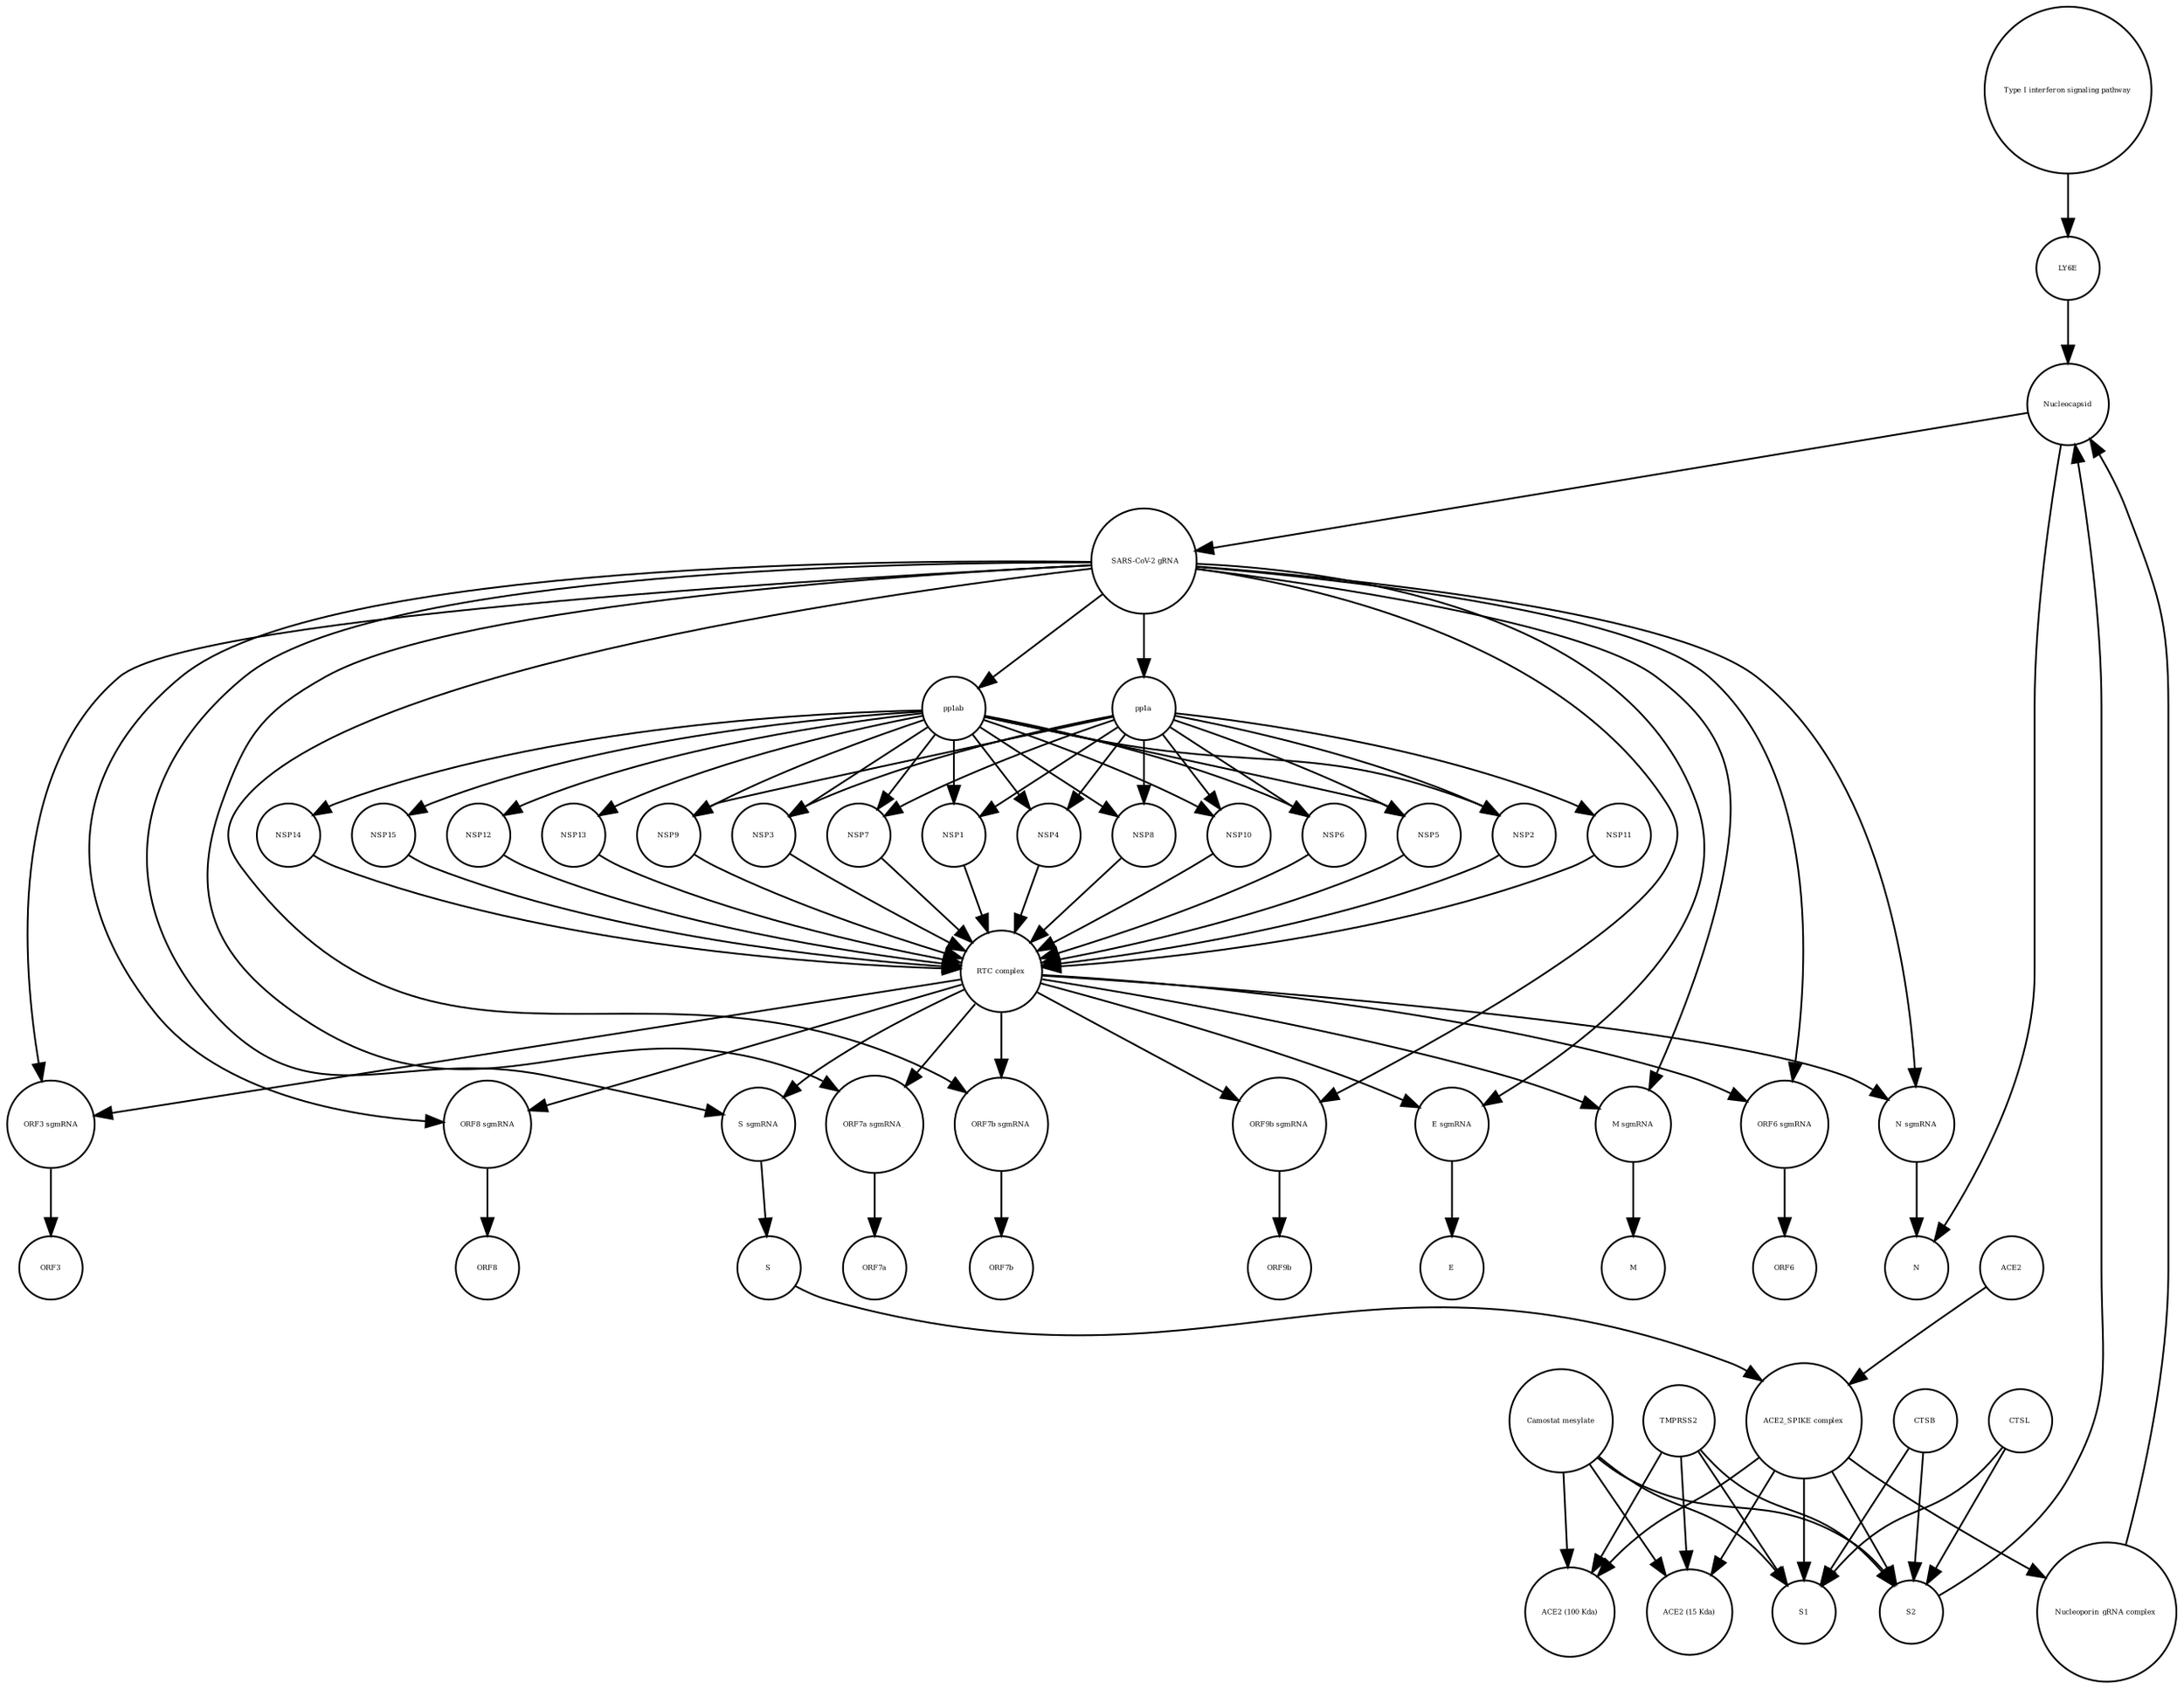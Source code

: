 strict digraph  {
"Type I interferon signaling pathway" [annotation="", bipartite=0, cls=phenotype, fontsize=4, label="Type I interferon signaling pathway", shape=circle];
LY6E [annotation="", bipartite=0, cls=macromolecule, fontsize=4, label=LY6E, shape=circle];
NSP4 [annotation="", bipartite=0, cls=macromolecule, fontsize=4, label=NSP4, shape=circle];
"Camostat mesylate" [annotation="urn_miriam_pubchem.compound_2536", bipartite=0, cls="simple chemical", fontsize=4, label="Camostat mesylate", shape=circle];
"N sgmRNA" [annotation="", bipartite=0, cls="nucleic acid feature", fontsize=4, label="N sgmRNA", shape=circle];
NSP8 [annotation="", bipartite=0, cls=macromolecule, fontsize=4, label=NSP8, shape=circle];
NSP10 [annotation="", bipartite=0, cls=macromolecule, fontsize=4, label=NSP10, shape=circle];
"ACE2 (100 Kda)" [annotation="", bipartite=0, cls=macromolecule, fontsize=4, label="ACE2 (100 Kda)", shape=circle];
"M sgmRNA" [annotation="", bipartite=0, cls="nucleic acid feature", fontsize=4, label="M sgmRNA", shape=circle];
NSP6 [annotation="", bipartite=0, cls=macromolecule, fontsize=4, label=NSP6, shape=circle];
"ORF6 sgmRNA" [annotation="", bipartite=0, cls="nucleic acid feature", fontsize=4, label="ORF6 sgmRNA", shape=circle];
NSP11 [annotation="", bipartite=0, cls=macromolecule, fontsize=4, label=NSP11, shape=circle];
CTSB [annotation="", bipartite=0, cls=macromolecule, fontsize=4, label=CTSB, shape=circle];
"S sgmRNA" [annotation="", bipartite=0, cls="nucleic acid feature", fontsize=4, label="S sgmRNA", shape=circle];
ACE2 [annotation="", bipartite=0, cls=macromolecule, fontsize=4, label=ACE2, shape=circle];
CTSL [annotation="", bipartite=0, cls=macromolecule, fontsize=4, label=CTSL, shape=circle];
NSP12 [annotation="", bipartite=0, cls=macromolecule, fontsize=4, label=NSP12, shape=circle];
NSP5 [annotation="", bipartite=0, cls=macromolecule, fontsize=4, label=NSP5, shape=circle];
NSP13 [annotation="", bipartite=0, cls=macromolecule, fontsize=4, label=NSP13, shape=circle];
"ACE2_SPIKE complex" [annotation="", bipartite=0, cls=complex, fontsize=4, label="ACE2_SPIKE complex", shape=circle];
"ORF3 sgmRNA" [annotation="", bipartite=0, cls="nucleic acid feature", fontsize=4, label="ORF3 sgmRNA", shape=circle];
NSP2 [annotation="", bipartite=0, cls=macromolecule, fontsize=4, label=NSP2, shape=circle];
M [annotation="", bipartite=0, cls=macromolecule, fontsize=4, label=M, shape=circle];
pp1a [annotation="", bipartite=0, cls=macromolecule, fontsize=4, label=pp1a, shape=circle];
ORF7b [annotation="", bipartite=0, cls=macromolecule, fontsize=4, label=ORF7b, shape=circle];
ORF7a [annotation="", bipartite=0, cls=macromolecule, fontsize=4, label=ORF7a, shape=circle];
ORF8 [annotation="", bipartite=0, cls=macromolecule, fontsize=4, label=ORF8, shape=circle];
NSP9 [annotation="", bipartite=0, cls=macromolecule, fontsize=4, label=NSP9, shape=circle];
"ORF8 sgmRNA" [annotation="", bipartite=0, cls="nucleic acid feature", fontsize=4, label="ORF8 sgmRNA", shape=circle];
NSP3 [annotation="", bipartite=0, cls=macromolecule, fontsize=4, label=NSP3, shape=circle];
"ORF7a sgmRNA_" [annotation="", bipartite=0, cls="nucleic acid feature", fontsize=4, label="ORF7a sgmRNA_", shape=circle];
NSP14 [annotation="", bipartite=0, cls=macromolecule, fontsize=4, label=NSP14, shape=circle];
NSP7 [annotation="", bipartite=0, cls=macromolecule, fontsize=4, label=NSP7, shape=circle];
NSP15 [annotation="", bipartite=0, cls=macromolecule, fontsize=4, label=NSP15, shape=circle];
N [annotation="", bipartite=0, cls=macromolecule, fontsize=4, label=N, shape=circle];
"ORF7b sgmRNA" [annotation="", bipartite=0, cls="nucleic acid feature", fontsize=4, label="ORF7b sgmRNA", shape=circle];
"RTC complex" [annotation="", bipartite=0, cls=complex, fontsize=4, label="RTC complex", shape=circle];
ORF9b [annotation="", bipartite=0, cls=macromolecule, fontsize=4, label=ORF9b, shape=circle];
Nucleocapsid [annotation="", bipartite=0, cls=complex, fontsize=4, label=Nucleocapsid, shape=circle];
"ORF9b sgmRNA" [annotation="", bipartite=0, cls="nucleic acid feature", fontsize=4, label="ORF9b sgmRNA", shape=circle];
"ACE2 (15 Kda)" [annotation="", bipartite=0, cls=macromolecule, fontsize=4, label="ACE2 (15 Kda)", shape=circle];
S [annotation="", bipartite=0, cls=macromolecule, fontsize=4, label=S, shape=circle];
S2 [annotation="", bipartite=0, cls=macromolecule, fontsize=4, label=S2, shape=circle];
ORF6 [annotation="", bipartite=0, cls=macromolecule, fontsize=4, label=ORF6, shape=circle];
"Nucleoporin_gRNA complex " [annotation="", bipartite=0, cls=complex, fontsize=4, label="Nucleoporin_gRNA complex ", shape=circle];
TMPRSS2 [annotation="", bipartite=0, cls=macromolecule, fontsize=4, label=TMPRSS2, shape=circle];
ORF3 [annotation="", bipartite=0, cls=macromolecule, fontsize=4, label=ORF3, shape=circle];
E [annotation="", bipartite=0, cls=macromolecule, fontsize=4, label=E, shape=circle];
S1 [annotation="", bipartite=0, cls=macromolecule, fontsize=4, label=S1, shape=circle];
NSP1 [annotation="", bipartite=0, cls=macromolecule, fontsize=4, label=NSP1, shape=circle];
" SARS-CoV-2 gRNA" [annotation="", bipartite=0, cls="nucleic acid feature", fontsize=4, label=" SARS-CoV-2 gRNA", shape=circle];
pp1ab [annotation="", bipartite=0, cls=macromolecule, fontsize=4, label=pp1ab, shape=circle];
"E sgmRNA" [annotation="", bipartite=0, cls="nucleic acid feature", fontsize=4, label="E sgmRNA", shape=circle];
"Type I interferon signaling pathway" -> LY6E  [annotation="", interaction_type=stimulation];
LY6E -> Nucleocapsid  [annotation="urn_miriam_doi_10.1101%2F2020.03.05.979260|urn_miriam_doi_10.1101%2F2020.04.02.021469", interaction_type=inhibition];
NSP4 -> "RTC complex"  [annotation="", interaction_type=production];
"Camostat mesylate" -> "ACE2 (100 Kda)"  [annotation="urn_miriam_pubmed_32142651|urn_miriam_pubmed_32094589|urn_miriam_pubmed_24227843", interaction_type=inhibition];
"Camostat mesylate" -> S2  [annotation="urn_miriam_pubmed_32142651|urn_miriam_pubmed_32094589|urn_miriam_pubmed_24227843", interaction_type=inhibition];
"Camostat mesylate" -> "ACE2 (15 Kda)"  [annotation="urn_miriam_pubmed_32142651|urn_miriam_pubmed_32094589|urn_miriam_pubmed_24227843", interaction_type=inhibition];
"Camostat mesylate" -> S1  [annotation="urn_miriam_pubmed_32142651|urn_miriam_pubmed_32094589|urn_miriam_pubmed_24227843", interaction_type=inhibition];
"N sgmRNA" -> N  [annotation="", interaction_type=production];
NSP8 -> "RTC complex"  [annotation="", interaction_type=production];
NSP10 -> "RTC complex"  [annotation="", interaction_type=production];
"M sgmRNA" -> M  [annotation="", interaction_type=production];
NSP6 -> "RTC complex"  [annotation="", interaction_type=production];
"ORF6 sgmRNA" -> ORF6  [annotation="", interaction_type=production];
NSP11 -> "RTC complex"  [annotation="", interaction_type=production];
CTSB -> S2  [annotation=urn_miriam_pubmed_32142651, interaction_type=catalysis];
CTSB -> S1  [annotation=urn_miriam_pubmed_32142651, interaction_type=catalysis];
"S sgmRNA" -> S  [annotation="", interaction_type=production];
ACE2 -> "ACE2_SPIKE complex"  [annotation="", interaction_type=production];
CTSL -> S2  [annotation=urn_miriam_pubmed_32142651, interaction_type=catalysis];
CTSL -> S1  [annotation=urn_miriam_pubmed_32142651, interaction_type=catalysis];
NSP12 -> "RTC complex"  [annotation="", interaction_type=production];
NSP5 -> "RTC complex"  [annotation="", interaction_type=production];
NSP13 -> "RTC complex"  [annotation="", interaction_type=production];
"ACE2_SPIKE complex" -> S2  [annotation="", interaction_type=production];
"ACE2_SPIKE complex" -> S1  [annotation="", interaction_type=production];
"ACE2_SPIKE complex" -> "Nucleoporin_gRNA complex "  [annotation="urn_miriam_pubmed_32142651|urn_miriam_pubmed_32094589", interaction_type=stimulation];
"ACE2_SPIKE complex" -> "ACE2 (100 Kda)"  [annotation="", interaction_type=production];
"ACE2_SPIKE complex" -> "ACE2 (15 Kda)"  [annotation="", interaction_type=production];
"ORF3 sgmRNA" -> ORF3  [annotation="", interaction_type=production];
NSP2 -> "RTC complex"  [annotation="", interaction_type=production];
pp1a -> NSP4  [annotation=urn_miriam_pubmed_31226023, interaction_type=catalysis];
pp1a -> NSP5  [annotation=urn_miriam_pubmed_31226023, interaction_type=catalysis];
pp1a -> NSP8  [annotation=urn_miriam_pubmed_31226023, interaction_type=catalysis];
pp1a -> NSP7  [annotation=urn_miriam_pubmed_31226023, interaction_type=catalysis];
pp1a -> NSP10  [annotation=urn_miriam_pubmed_31226023, interaction_type=catalysis];
pp1a -> NSP6  [annotation=urn_miriam_pubmed_31226023, interaction_type=catalysis];
pp1a -> NSP2  [annotation=urn_miriam_pubmed_31226023, interaction_type=catalysis];
pp1a -> NSP11  [annotation=urn_miriam_pubmed_31226023, interaction_type=catalysis];
pp1a -> NSP1  [annotation=urn_miriam_pubmed_31226023, interaction_type=catalysis];
pp1a -> NSP9  [annotation=urn_miriam_pubmed_31226023, interaction_type=catalysis];
pp1a -> NSP3  [annotation=urn_miriam_pubmed_31226023, interaction_type=catalysis];
NSP9 -> "RTC complex"  [annotation="", interaction_type=production];
"ORF8 sgmRNA" -> ORF8  [annotation="", interaction_type=production];
NSP3 -> "RTC complex"  [annotation="", interaction_type=production];
"ORF7a sgmRNA_" -> ORF7a  [annotation="", interaction_type=production];
NSP14 -> "RTC complex"  [annotation="", interaction_type=production];
NSP7 -> "RTC complex"  [annotation="", interaction_type=production];
NSP15 -> "RTC complex"  [annotation="", interaction_type=production];
"ORF7b sgmRNA" -> ORF7b  [annotation="", interaction_type=production];
"RTC complex" -> "ORF7a sgmRNA_"  [annotation=urn_miriam_pubmed_31226023, interaction_type="necessary stimulation"];
"RTC complex" -> "N sgmRNA"  [annotation=urn_miriam_pubmed_31226023, interaction_type="necessary stimulation"];
"RTC complex" -> "M sgmRNA"  [annotation=urn_miriam_pubmed_31226023, interaction_type="necessary stimulation"];
"RTC complex" -> "ORF6 sgmRNA"  [annotation=urn_miriam_pubmed_31226023, interaction_type="necessary stimulation"];
"RTC complex" -> "ORF7b sgmRNA"  [annotation=urn_miriam_pubmed_31226023, interaction_type="necessary stimulation"];
"RTC complex" -> "ORF3 sgmRNA"  [annotation=urn_miriam_pubmed_31226023, interaction_type="necessary stimulation"];
"RTC complex" -> "ORF8 sgmRNA"  [annotation=urn_miriam_pubmed_31226023, interaction_type="necessary stimulation"];
"RTC complex" -> "ORF9b sgmRNA"  [annotation=urn_miriam_pubmed_31226023, interaction_type="necessary stimulation"];
"RTC complex" -> "E sgmRNA"  [annotation=urn_miriam_pubmed_31226023, interaction_type="necessary stimulation"];
"RTC complex" -> "S sgmRNA"  [annotation=urn_miriam_pubmed_31226023, interaction_type="necessary stimulation"];
Nucleocapsid -> " SARS-CoV-2 gRNA"  [annotation="", interaction_type=production];
Nucleocapsid -> N  [annotation="", interaction_type=production];
"ORF9b sgmRNA" -> ORF9b  [annotation="", interaction_type=production];
S -> "ACE2_SPIKE complex"  [annotation="", interaction_type=production];
S2 -> Nucleocapsid  [annotation="", interaction_type=stimulation];
"Nucleoporin_gRNA complex " -> Nucleocapsid  [annotation="", interaction_type=production];
TMPRSS2 -> "ACE2 (100 Kda)"  [annotation="urn_miriam_pubmed_32142651|urn_miriam_pubmed_32094589|urn_miriam_pubmed_24227843", interaction_type=catalysis];
TMPRSS2 -> S2  [annotation="urn_miriam_pubmed_32142651|urn_miriam_pubmed_32094589|urn_miriam_pubmed_24227843", interaction_type=catalysis];
TMPRSS2 -> "ACE2 (15 Kda)"  [annotation="urn_miriam_pubmed_32142651|urn_miriam_pubmed_32094589|urn_miriam_pubmed_24227843", interaction_type=catalysis];
TMPRSS2 -> S1  [annotation="urn_miriam_pubmed_32142651|urn_miriam_pubmed_32094589|urn_miriam_pubmed_24227843", interaction_type=catalysis];
NSP1 -> "RTC complex"  [annotation="", interaction_type=production];
" SARS-CoV-2 gRNA" -> pp1ab  [annotation="", interaction_type=production];
" SARS-CoV-2 gRNA" -> "ORF7a sgmRNA_"  [annotation="", interaction_type=production];
" SARS-CoV-2 gRNA" -> "N sgmRNA"  [annotation="", interaction_type=production];
" SARS-CoV-2 gRNA" -> "ORF9b sgmRNA"  [annotation="", interaction_type=production];
" SARS-CoV-2 gRNA" -> "M sgmRNA"  [annotation="", interaction_type=production];
" SARS-CoV-2 gRNA" -> "ORF6 sgmRNA"  [annotation="", interaction_type=production];
" SARS-CoV-2 gRNA" -> "ORF7b sgmRNA"  [annotation="", interaction_type=production];
" SARS-CoV-2 gRNA" -> "ORF3 sgmRNA"  [annotation="", interaction_type=production];
" SARS-CoV-2 gRNA" -> "ORF8 sgmRNA"  [annotation="", interaction_type=production];
" SARS-CoV-2 gRNA" -> "E sgmRNA"  [annotation="", interaction_type=production];
" SARS-CoV-2 gRNA" -> "S sgmRNA"  [annotation="", interaction_type=production];
" SARS-CoV-2 gRNA" -> pp1a  [annotation="", interaction_type=production];
pp1ab -> NSP4  [annotation=urn_miriam_pubmed_31226023, interaction_type=catalysis];
pp1ab -> NSP12  [annotation=urn_miriam_pubmed_31226023, interaction_type=catalysis];
pp1ab -> NSP5  [annotation=urn_miriam_pubmed_31226023, interaction_type=catalysis];
pp1ab -> NSP14  [annotation=urn_miriam_pubmed_31226023, interaction_type=catalysis];
pp1ab -> NSP13  [annotation=urn_miriam_pubmed_31226023, interaction_type=catalysis];
pp1ab -> NSP8  [annotation=urn_miriam_pubmed_31226023, interaction_type=catalysis];
pp1ab -> NSP7  [annotation=urn_miriam_pubmed_31226023, interaction_type=catalysis];
pp1ab -> NSP15  [annotation=urn_miriam_pubmed_31226023, interaction_type=catalysis];
pp1ab -> NSP10  [annotation=urn_miriam_pubmed_31226023, interaction_type=catalysis];
pp1ab -> NSP2  [annotation=urn_miriam_pubmed_31226023, interaction_type=catalysis];
pp1ab -> NSP6  [annotation=urn_miriam_pubmed_31226023, interaction_type=catalysis];
pp1ab -> NSP1  [annotation=urn_miriam_pubmed_31226023, interaction_type=catalysis];
pp1ab -> NSP9  [annotation=urn_miriam_pubmed_31226023, interaction_type=catalysis];
pp1ab -> NSP3  [annotation=urn_miriam_pubmed_31226023, interaction_type=catalysis];
"E sgmRNA" -> E  [annotation="", interaction_type=production];
}
